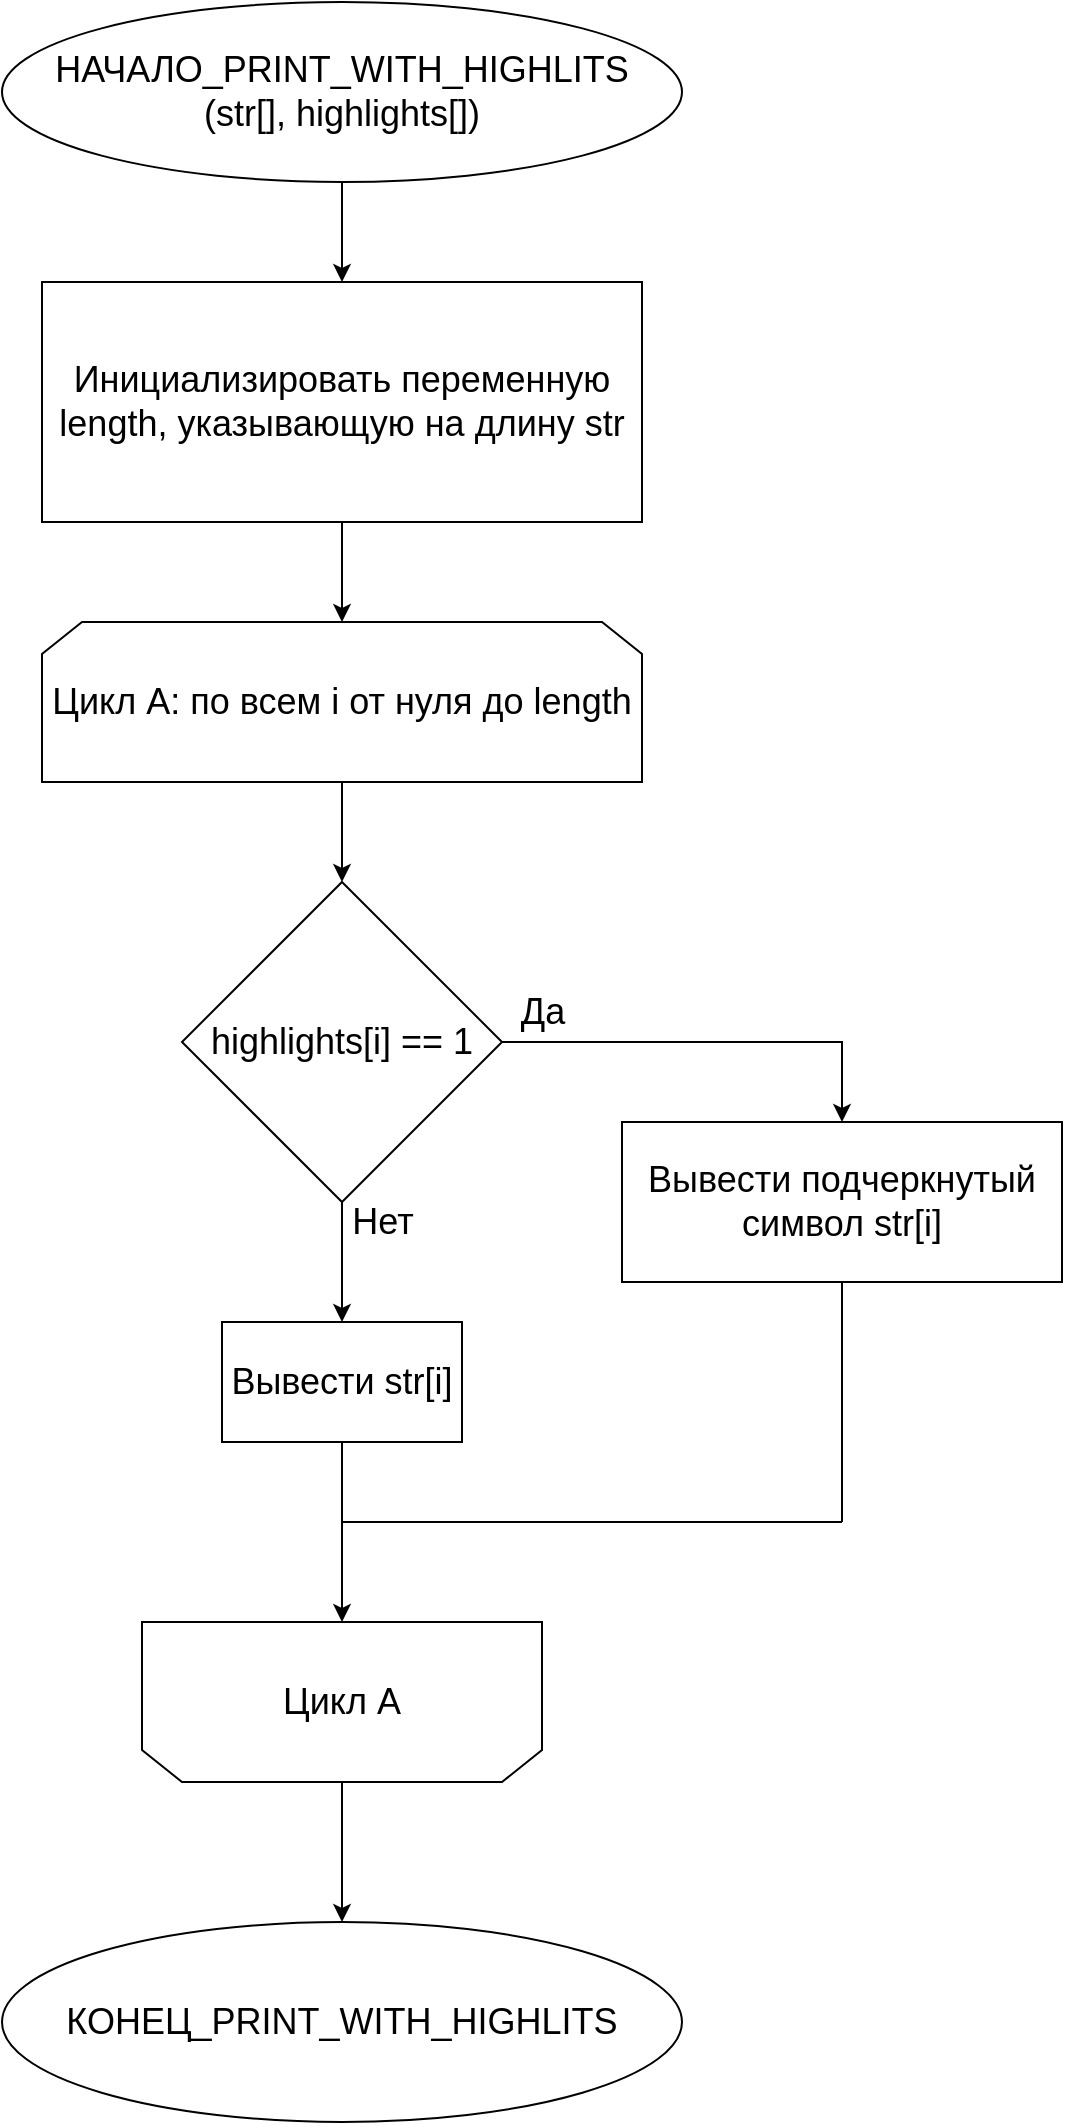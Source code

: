 <mxfile version="15.9.4" type="device"><diagram id="s6PPuIdmkv2-JXUIyGa4" name="Page-1"><mxGraphModel dx="2511" dy="1375" grid="1" gridSize="10" guides="1" tooltips="1" connect="1" arrows="1" fold="1" page="1" pageScale="1" pageWidth="20000" pageHeight="20000" math="0" shadow="0"><root><mxCell id="0"/><mxCell id="1" parent="0"/><mxCell id="QnodjLIhnjQDsbt0fjTe-3" style="edgeStyle=orthogonalEdgeStyle;rounded=0;orthogonalLoop=1;jettySize=auto;html=1;entryX=0.5;entryY=0;entryDx=0;entryDy=0;fontSize=18;" edge="1" parent="1" source="QnodjLIhnjQDsbt0fjTe-1" target="QnodjLIhnjQDsbt0fjTe-2"><mxGeometry relative="1" as="geometry"/></mxCell><mxCell id="QnodjLIhnjQDsbt0fjTe-1" value="НАЧАЛО_PRINT_WITH_HIGHLITS&lt;br&gt;(str[], highlights[])" style="ellipse;whiteSpace=wrap;html=1;fontSize=18;" vertex="1" parent="1"><mxGeometry x="330" y="90" width="340" height="90" as="geometry"/></mxCell><mxCell id="QnodjLIhnjQDsbt0fjTe-5" style="edgeStyle=orthogonalEdgeStyle;rounded=0;orthogonalLoop=1;jettySize=auto;html=1;entryX=0.5;entryY=0;entryDx=0;entryDy=0;fontSize=18;" edge="1" parent="1" source="QnodjLIhnjQDsbt0fjTe-2" target="QnodjLIhnjQDsbt0fjTe-4"><mxGeometry relative="1" as="geometry"/></mxCell><mxCell id="QnodjLIhnjQDsbt0fjTe-2" value="Инициализировать переменную length, указывающую на длину str" style="whiteSpace=wrap;html=1;fontSize=18;" vertex="1" parent="1"><mxGeometry x="350" y="230" width="300" height="120" as="geometry"/></mxCell><mxCell id="QnodjLIhnjQDsbt0fjTe-7" style="edgeStyle=orthogonalEdgeStyle;rounded=0;orthogonalLoop=1;jettySize=auto;html=1;entryX=0.5;entryY=0;entryDx=0;entryDy=0;fontSize=18;" edge="1" parent="1" source="QnodjLIhnjQDsbt0fjTe-4" target="QnodjLIhnjQDsbt0fjTe-6"><mxGeometry relative="1" as="geometry"/></mxCell><mxCell id="QnodjLIhnjQDsbt0fjTe-4" value="Цикл А: по всем i от нуля до length" style="shape=loopLimit;whiteSpace=wrap;html=1;fontSize=18;" vertex="1" parent="1"><mxGeometry x="350" y="400" width="300" height="80" as="geometry"/></mxCell><mxCell id="QnodjLIhnjQDsbt0fjTe-9" value="" style="edgeStyle=orthogonalEdgeStyle;rounded=0;orthogonalLoop=1;jettySize=auto;html=1;fontSize=18;" edge="1" parent="1" source="QnodjLIhnjQDsbt0fjTe-6" target="QnodjLIhnjQDsbt0fjTe-8"><mxGeometry relative="1" as="geometry"><Array as="points"><mxPoint x="750" y="610"/></Array></mxGeometry></mxCell><mxCell id="QnodjLIhnjQDsbt0fjTe-13" value="" style="edgeStyle=orthogonalEdgeStyle;rounded=0;orthogonalLoop=1;jettySize=auto;html=1;fontSize=18;" edge="1" parent="1" source="QnodjLIhnjQDsbt0fjTe-6" target="QnodjLIhnjQDsbt0fjTe-12"><mxGeometry relative="1" as="geometry"/></mxCell><mxCell id="QnodjLIhnjQDsbt0fjTe-6" value="highlights[i] == 1" style="rhombus;whiteSpace=wrap;html=1;fontSize=18;" vertex="1" parent="1"><mxGeometry x="420" y="530" width="160" height="160" as="geometry"/></mxCell><mxCell id="QnodjLIhnjQDsbt0fjTe-8" value="Вывести подчеркнутый символ str[i]" style="whiteSpace=wrap;html=1;fontSize=18;" vertex="1" parent="1"><mxGeometry x="640" y="650" width="220" height="80" as="geometry"/></mxCell><mxCell id="QnodjLIhnjQDsbt0fjTe-10" value="Да" style="text;html=1;align=center;verticalAlign=middle;resizable=0;points=[];autosize=1;strokeColor=none;fillColor=none;fontSize=18;" vertex="1" parent="1"><mxGeometry x="580" y="580" width="40" height="30" as="geometry"/></mxCell><mxCell id="QnodjLIhnjQDsbt0fjTe-16" style="edgeStyle=orthogonalEdgeStyle;rounded=0;orthogonalLoop=1;jettySize=auto;html=1;fontSize=18;entryX=0.5;entryY=1;entryDx=0;entryDy=0;" edge="1" parent="1" source="QnodjLIhnjQDsbt0fjTe-12" target="QnodjLIhnjQDsbt0fjTe-19"><mxGeometry relative="1" as="geometry"><mxPoint x="500" y="930" as="targetPoint"/></mxGeometry></mxCell><mxCell id="QnodjLIhnjQDsbt0fjTe-12" value="Вывести str[i]" style="whiteSpace=wrap;html=1;fontSize=18;" vertex="1" parent="1"><mxGeometry x="440" y="750" width="120" height="60" as="geometry"/></mxCell><mxCell id="QnodjLIhnjQDsbt0fjTe-14" value="Нет" style="text;html=1;align=center;verticalAlign=middle;resizable=0;points=[];autosize=1;strokeColor=none;fillColor=none;fontSize=18;" vertex="1" parent="1"><mxGeometry x="495" y="685" width="50" height="30" as="geometry"/></mxCell><mxCell id="QnodjLIhnjQDsbt0fjTe-17" value="" style="endArrow=none;html=1;rounded=0;fontSize=18;entryX=0.5;entryY=1;entryDx=0;entryDy=0;" edge="1" parent="1" target="QnodjLIhnjQDsbt0fjTe-8"><mxGeometry width="50" height="50" relative="1" as="geometry"><mxPoint x="750" y="850" as="sourcePoint"/><mxPoint x="730" y="890" as="targetPoint"/></mxGeometry></mxCell><mxCell id="QnodjLIhnjQDsbt0fjTe-18" value="" style="endArrow=none;html=1;rounded=0;fontSize=18;" edge="1" parent="1"><mxGeometry width="50" height="50" relative="1" as="geometry"><mxPoint x="500" y="850" as="sourcePoint"/><mxPoint x="750" y="850" as="targetPoint"/></mxGeometry></mxCell><mxCell id="QnodjLIhnjQDsbt0fjTe-21" value="" style="edgeStyle=orthogonalEdgeStyle;rounded=0;orthogonalLoop=1;jettySize=auto;html=1;fontSize=18;" edge="1" parent="1" source="QnodjLIhnjQDsbt0fjTe-19" target="QnodjLIhnjQDsbt0fjTe-20"><mxGeometry relative="1" as="geometry"/></mxCell><mxCell id="QnodjLIhnjQDsbt0fjTe-19" value="Цикл А" style="shape=loopLimit;whiteSpace=wrap;html=1;fontSize=18;direction=west;" vertex="1" parent="1"><mxGeometry x="400" y="900" width="200" height="80" as="geometry"/></mxCell><mxCell id="QnodjLIhnjQDsbt0fjTe-20" value="КОНЕЦ_PRINT_WITH_HIGHLITS" style="ellipse;whiteSpace=wrap;html=1;fontSize=18;" vertex="1" parent="1"><mxGeometry x="330" y="1050" width="340" height="100" as="geometry"/></mxCell></root></mxGraphModel></diagram></mxfile>